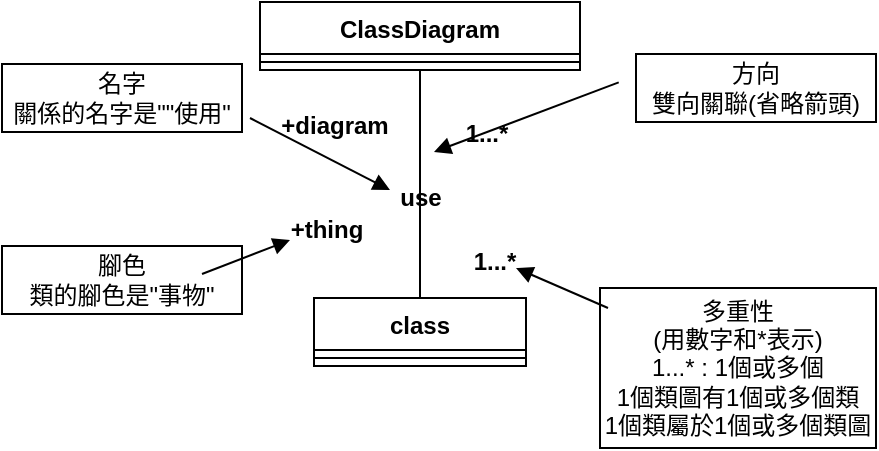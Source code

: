 <mxfile version="22.0.8" type="device">
  <diagram name="第 1 页" id="Mm0hC2-zrbVgDmfwnK1h">
    <mxGraphModel dx="336" dy="533" grid="0" gridSize="10" guides="1" tooltips="1" connect="1" arrows="1" fold="1" page="1" pageScale="1" pageWidth="827" pageHeight="1169" math="0" shadow="0">
      <root>
        <mxCell id="0" />
        <mxCell id="1" parent="0" />
        <mxCell id="MWRULVRWjAI7JQODRnuG-19" value="ClassDiagram" style="swimlane;fontStyle=1;align=center;verticalAlign=top;childLayout=stackLayout;horizontal=1;startSize=26;horizontalStack=0;resizeParent=1;resizeParentMax=0;resizeLast=0;collapsible=1;marginBottom=0;whiteSpace=wrap;html=1;" vertex="1" parent="1">
          <mxGeometry x="178" y="158" width="160" height="34" as="geometry" />
        </mxCell>
        <mxCell id="MWRULVRWjAI7JQODRnuG-21" value="" style="line;strokeWidth=1;fillColor=none;align=left;verticalAlign=middle;spacingTop=-1;spacingLeft=3;spacingRight=3;rotatable=0;labelPosition=right;points=[];portConstraint=eastwest;strokeColor=inherit;" vertex="1" parent="MWRULVRWjAI7JQODRnuG-19">
          <mxGeometry y="26" width="160" height="8" as="geometry" />
        </mxCell>
        <mxCell id="MWRULVRWjAI7JQODRnuG-24" value="class" style="swimlane;fontStyle=1;align=center;verticalAlign=top;childLayout=stackLayout;horizontal=1;startSize=26;horizontalStack=0;resizeParent=1;resizeParentMax=0;resizeLast=0;collapsible=1;marginBottom=0;whiteSpace=wrap;html=1;" vertex="1" parent="1">
          <mxGeometry x="205" y="306" width="106" height="34" as="geometry" />
        </mxCell>
        <mxCell id="MWRULVRWjAI7JQODRnuG-25" value="" style="line;strokeWidth=1;fillColor=none;align=left;verticalAlign=middle;spacingTop=-1;spacingLeft=3;spacingRight=3;rotatable=0;labelPosition=right;points=[];portConstraint=eastwest;strokeColor=inherit;" vertex="1" parent="MWRULVRWjAI7JQODRnuG-24">
          <mxGeometry y="26" width="106" height="8" as="geometry" />
        </mxCell>
        <mxCell id="MWRULVRWjAI7JQODRnuG-26" value="" style="endArrow=none;html=1;rounded=0;entryX=0.5;entryY=1;entryDx=0;entryDy=0;exitX=0.5;exitY=0;exitDx=0;exitDy=0;" edge="1" parent="1" source="MWRULVRWjAI7JQODRnuG-24" target="MWRULVRWjAI7JQODRnuG-19">
          <mxGeometry relative="1" as="geometry">
            <mxPoint x="130" y="265" as="sourcePoint" />
            <mxPoint x="290" y="265" as="targetPoint" />
          </mxGeometry>
        </mxCell>
        <mxCell id="MWRULVRWjAI7JQODRnuG-27" value="名字&lt;br&gt;關係的名字是&quot;&quot;使用&quot;" style="html=1;whiteSpace=wrap;" vertex="1" parent="1">
          <mxGeometry x="49" y="189" width="120" height="34" as="geometry" />
        </mxCell>
        <mxCell id="MWRULVRWjAI7JQODRnuG-28" value="腳色&lt;br&gt;類的腳色是&quot;事物&quot;" style="html=1;whiteSpace=wrap;" vertex="1" parent="1">
          <mxGeometry x="49" y="280" width="120" height="34" as="geometry" />
        </mxCell>
        <mxCell id="MWRULVRWjAI7JQODRnuG-29" value="方向&lt;br&gt;雙向關聯(省略箭頭)" style="html=1;whiteSpace=wrap;" vertex="1" parent="1">
          <mxGeometry x="366" y="184" width="120" height="34" as="geometry" />
        </mxCell>
        <mxCell id="MWRULVRWjAI7JQODRnuG-30" value="多重性&lt;br&gt;(用數字和*表示)&lt;br&gt;1...* : 1個或多個&lt;br&gt;1個類圖有1個或多個類&lt;br&gt;1個類屬於1個或多個類圖" style="html=1;whiteSpace=wrap;" vertex="1" parent="1">
          <mxGeometry x="348" y="301" width="138" height="80" as="geometry" />
        </mxCell>
        <mxCell id="MWRULVRWjAI7JQODRnuG-31" value="1...*" style="text;align=center;fontStyle=1;verticalAlign=middle;spacingLeft=3;spacingRight=3;strokeColor=none;rotatable=0;points=[[0,0.5],[1,0.5]];portConstraint=eastwest;html=1;" vertex="1" parent="1">
          <mxGeometry x="255" y="275" width="80" height="26" as="geometry" />
        </mxCell>
        <mxCell id="MWRULVRWjAI7JQODRnuG-32" value="1...*" style="text;align=center;fontStyle=1;verticalAlign=middle;spacingLeft=3;spacingRight=3;strokeColor=none;rotatable=0;points=[[0,0.5],[1,0.5]];portConstraint=eastwest;html=1;" vertex="1" parent="1">
          <mxGeometry x="251" y="211" width="80" height="26" as="geometry" />
        </mxCell>
        <mxCell id="MWRULVRWjAI7JQODRnuG-33" value="+thing" style="text;align=center;fontStyle=1;verticalAlign=middle;spacingLeft=3;spacingRight=3;strokeColor=none;rotatable=0;points=[[0,0.5],[1,0.5]];portConstraint=eastwest;html=1;" vertex="1" parent="1">
          <mxGeometry x="171" y="259" width="80" height="26" as="geometry" />
        </mxCell>
        <mxCell id="MWRULVRWjAI7JQODRnuG-34" value="+diagram" style="text;align=center;fontStyle=1;verticalAlign=middle;spacingLeft=3;spacingRight=3;strokeColor=none;rotatable=0;points=[[0,0.5],[1,0.5]];portConstraint=eastwest;html=1;" vertex="1" parent="1">
          <mxGeometry x="175" y="207" width="80" height="26" as="geometry" />
        </mxCell>
        <mxCell id="MWRULVRWjAI7JQODRnuG-35" value="use" style="text;align=center;fontStyle=1;verticalAlign=middle;spacingLeft=3;spacingRight=3;strokeColor=none;rotatable=0;points=[[0,0.5],[1,0.5]];portConstraint=eastwest;html=1;" vertex="1" parent="1">
          <mxGeometry x="218" y="243" width="80" height="26" as="geometry" />
        </mxCell>
        <mxCell id="MWRULVRWjAI7JQODRnuG-36" value="" style="html=1;verticalAlign=bottom;endArrow=block;curved=0;rounded=0;entryX=0.183;entryY=1.223;entryDx=0;entryDy=0;entryPerimeter=0;" edge="1" parent="1">
          <mxGeometry width="80" relative="1" as="geometry">
            <mxPoint x="357.36" y="198.2" as="sourcePoint" />
            <mxPoint x="265" y="232.998" as="targetPoint" />
          </mxGeometry>
        </mxCell>
        <mxCell id="MWRULVRWjAI7JQODRnuG-37" value="" style="html=1;verticalAlign=bottom;endArrow=block;curved=0;rounded=0;" edge="1" parent="1">
          <mxGeometry width="80" relative="1" as="geometry">
            <mxPoint x="149" y="294" as="sourcePoint" />
            <mxPoint x="193" y="277" as="targetPoint" />
          </mxGeometry>
        </mxCell>
        <mxCell id="MWRULVRWjAI7JQODRnuG-38" value="" style="html=1;verticalAlign=bottom;endArrow=block;curved=0;rounded=0;" edge="1" parent="1">
          <mxGeometry width="80" relative="1" as="geometry">
            <mxPoint x="173" y="216" as="sourcePoint" />
            <mxPoint x="243" y="252" as="targetPoint" />
          </mxGeometry>
        </mxCell>
        <mxCell id="MWRULVRWjAI7JQODRnuG-39" value="" style="html=1;verticalAlign=bottom;endArrow=block;curved=0;rounded=0;" edge="1" parent="1">
          <mxGeometry width="80" relative="1" as="geometry">
            <mxPoint x="352" y="311" as="sourcePoint" />
            <mxPoint x="306" y="291" as="targetPoint" />
          </mxGeometry>
        </mxCell>
      </root>
    </mxGraphModel>
  </diagram>
</mxfile>
